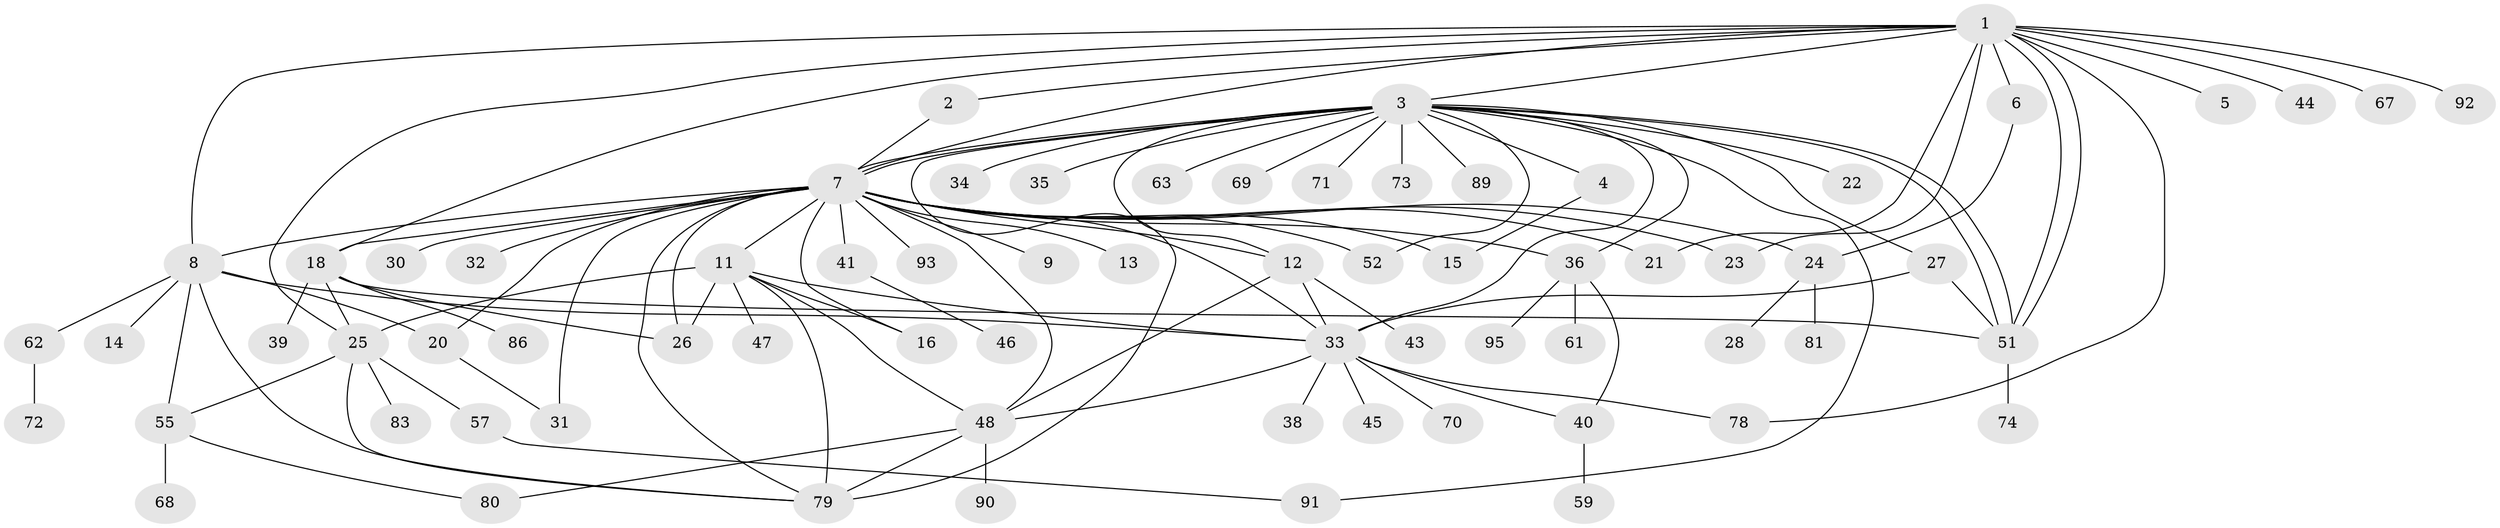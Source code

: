 // original degree distribution, {16: 0.010526315789473684, 3: 0.07368421052631578, 22: 0.010526315789473684, 1: 0.4631578947368421, 27: 0.010526315789473684, 5: 0.021052631578947368, 11: 0.010526315789473684, 7: 0.031578947368421054, 2: 0.2, 14: 0.010526315789473684, 6: 0.042105263157894736, 4: 0.09473684210526316, 8: 0.021052631578947368}
// Generated by graph-tools (version 1.1) at 2025/11/02/27/25 16:11:11]
// undirected, 70 vertices, 111 edges
graph export_dot {
graph [start="1"]
  node [color=gray90,style=filled];
  1 [super="+42"];
  2 [super="+58"];
  3 [super="+10"];
  4 [super="+19"];
  5;
  6;
  7 [super="+17"];
  8 [super="+64"];
  9;
  11 [super="+94"];
  12 [super="+85"];
  13 [super="+50"];
  14;
  15;
  16;
  18 [super="+29"];
  20 [super="+56"];
  21;
  22;
  23;
  24 [super="+84"];
  25 [super="+53"];
  26 [super="+75"];
  27;
  28;
  30;
  31 [super="+77"];
  32;
  33 [super="+37"];
  34;
  35;
  36 [super="+82"];
  38;
  39;
  40 [super="+49"];
  41;
  43;
  44;
  45;
  46 [super="+60"];
  47;
  48 [super="+76"];
  51 [super="+54"];
  52 [super="+66"];
  55 [super="+88"];
  57 [super="+65"];
  59;
  61;
  62;
  63;
  67;
  68;
  69;
  70;
  71;
  72;
  73;
  74;
  78;
  79 [super="+87"];
  80;
  81;
  83;
  86;
  89;
  90;
  91;
  92;
  93;
  95;
  1 -- 2;
  1 -- 3;
  1 -- 5;
  1 -- 6 [weight=2];
  1 -- 7 [weight=2];
  1 -- 8;
  1 -- 21;
  1 -- 23;
  1 -- 44;
  1 -- 51;
  1 -- 51;
  1 -- 67;
  1 -- 92;
  1 -- 78;
  1 -- 25;
  1 -- 18;
  2 -- 7;
  3 -- 4;
  3 -- 7 [weight=3];
  3 -- 7;
  3 -- 12;
  3 -- 22;
  3 -- 27;
  3 -- 35;
  3 -- 36;
  3 -- 51;
  3 -- 51;
  3 -- 52;
  3 -- 63;
  3 -- 69;
  3 -- 71;
  3 -- 73;
  3 -- 79;
  3 -- 89;
  3 -- 91;
  3 -- 34;
  3 -- 33;
  4 -- 15;
  6 -- 24;
  7 -- 8;
  7 -- 9;
  7 -- 11 [weight=2];
  7 -- 12 [weight=2];
  7 -- 13 [weight=2];
  7 -- 15;
  7 -- 16;
  7 -- 18 [weight=2];
  7 -- 21;
  7 -- 24;
  7 -- 26;
  7 -- 30;
  7 -- 31;
  7 -- 32;
  7 -- 33;
  7 -- 52 [weight=2];
  7 -- 93;
  7 -- 36;
  7 -- 41;
  7 -- 48;
  7 -- 20;
  7 -- 23;
  7 -- 79;
  8 -- 14;
  8 -- 62;
  8 -- 33;
  8 -- 20;
  8 -- 79;
  8 -- 55;
  11 -- 16;
  11 -- 25;
  11 -- 26;
  11 -- 47;
  11 -- 48;
  11 -- 79 [weight=2];
  11 -- 33;
  12 -- 43;
  12 -- 48;
  12 -- 33;
  18 -- 26;
  18 -- 51;
  18 -- 86;
  18 -- 25;
  18 -- 39;
  20 -- 31;
  24 -- 28;
  24 -- 81;
  25 -- 55;
  25 -- 57;
  25 -- 83;
  25 -- 79;
  27 -- 33;
  27 -- 51;
  33 -- 45;
  33 -- 78;
  33 -- 48;
  33 -- 70;
  33 -- 38;
  33 -- 40;
  36 -- 40;
  36 -- 61;
  36 -- 95;
  40 -- 59;
  41 -- 46;
  48 -- 80;
  48 -- 90;
  48 -- 79;
  51 -- 74;
  55 -- 68;
  55 -- 80;
  57 -- 91;
  62 -- 72;
}
